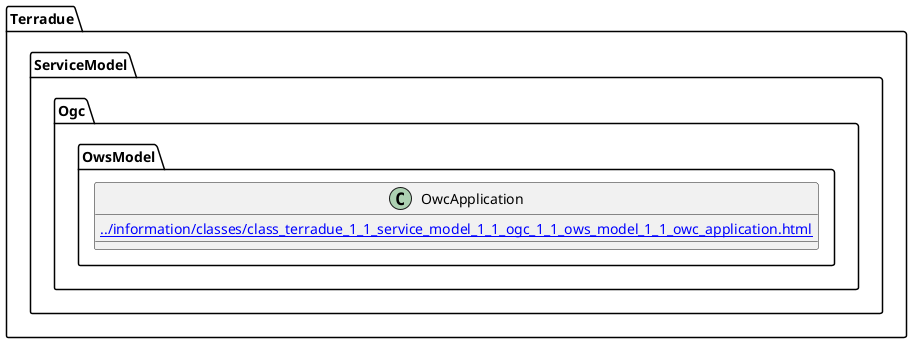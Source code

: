 @startuml
set namespaceSeparator ::
class Terradue::ServiceModel::Ogc::OwsModel::OwcApplication {
[[../information/classes/class_terradue_1_1_service_model_1_1_ogc_1_1_ows_model_1_1_owc_application.html]]
}
@enduml
